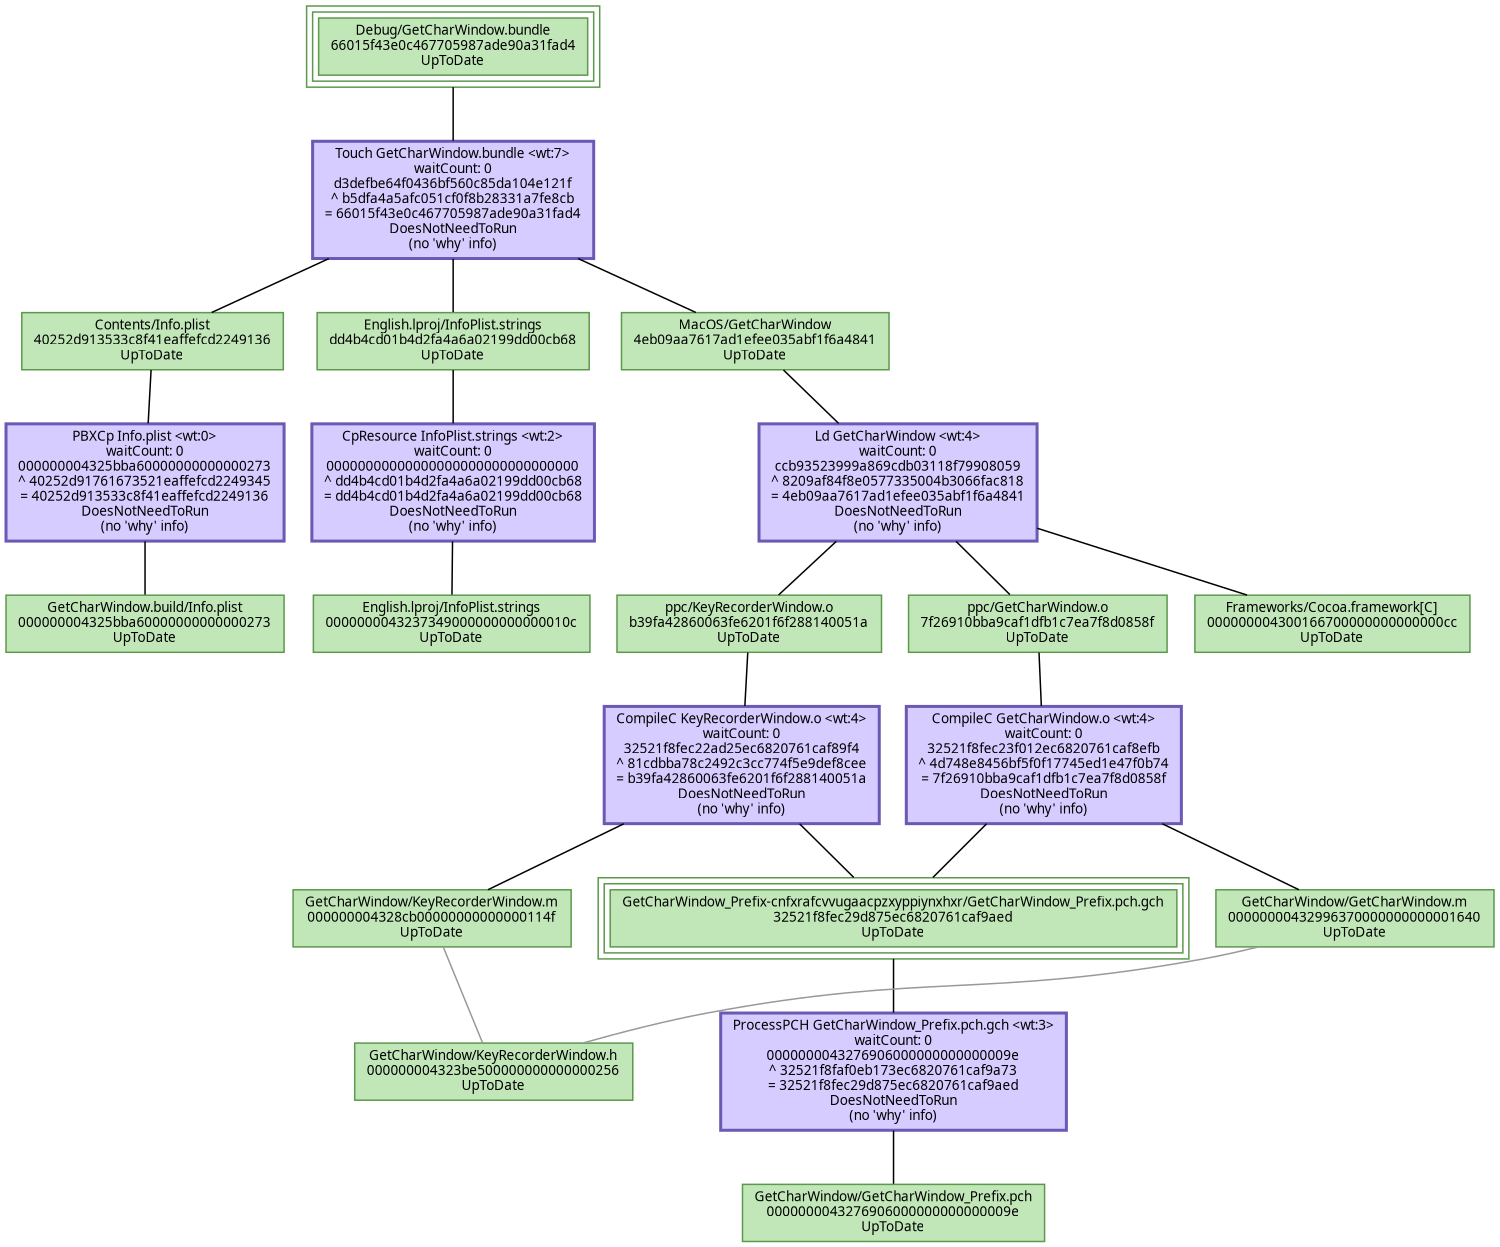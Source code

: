 digraph GetCharWindow {
   size = "10.000000,8.500000";
   concentrate = false;

   node [ shape = box, style = filled, color = "0.3 0.5 0.6", fillcolor = "0.3 0.2 0.9", fontname = "Monaco", fontsize = "9" ];
   n00001 [ label = "Debug/GetCharWindow.bundle\n66015f43e0c467705987ade90a31fad4\nUpToDate", peripheries = 3 ];
   n00002 [ label = "Contents/Info.plist\n40252d913533c8f41eaffefcd2249136\nUpToDate" ];
   n00003 [ label = "GetCharWindow.build/Info.plist\n000000004325bba60000000000000273\nUpToDate" ];
   n00004 [ label = "English.lproj/InfoPlist.strings\ndd4b4cd01b4d2fa4a6a02199dd00cb68\nUpToDate" ];
   n00005 [ label = "English.lproj/InfoPlist.strings\n0000000043237349000000000000010c\nUpToDate" ];
   n00006 [ label = "ppc/KeyRecorderWindow.o\nb39fa42860063fe6201f6f288140051a\nUpToDate" ];
   n00007 [ label = "GetCharWindow/GetCharWindow_Prefix.pch\n0000000043276906000000000000009e\nUpToDate" ];
   n00008 [ label = "GetCharWindow_Prefix-cnfxrafcvvugaacpzxyppiynxhxr/GetCharWindow_Prefix.pch.gch\n32521f8fec29d875ec6820761caf9aed\nUpToDate", peripheries = 3 ];
   n00009 [ label = "GetCharWindow/KeyRecorderWindow.m\n000000004328cb00000000000000114f\nUpToDate" ];
   n00010 [ label = "ppc/GetCharWindow.o\n7f26910bba9caf1dfb1c7ea7f8d0858f\nUpToDate" ];
   n00011 [ label = "GetCharWindow/GetCharWindow.m\n00000000432996370000000000001640\nUpToDate" ];
   n00012 [ label = "MacOS/GetCharWindow\n4eb09aa7617ad1efee035abf1f6a4841\nUpToDate" ];
   n00013 [ label = "Frameworks/Cocoa.framework[C]\n000000004300166700000000000000cc\nUpToDate" ];
   n00014 [ label = "GetCharWindow/KeyRecorderWindow.h\n000000004323be500000000000000256\nUpToDate" ];

   node [ shape = box, style = "filled,bold", color = "0.7 0.5 0.7", fillcolor = "0.7 0.2 1.0", fontname = "Monaco", fontsize = "9" ];
   c00001 [ label = "PBXCp Info.plist <wt:0>\nwaitCount: 0\n000000004325bba60000000000000273\n^ 40252d91761673521eaffefcd2249345\n= 40252d913533c8f41eaffefcd2249136\nDoesNotNeedToRun\n(no 'why' info)" ];
   c00002 [ label = "CpResource InfoPlist.strings <wt:2>\nwaitCount: 0\n00000000000000000000000000000000\n^ dd4b4cd01b4d2fa4a6a02199dd00cb68\n= dd4b4cd01b4d2fa4a6a02199dd00cb68\nDoesNotNeedToRun\n(no 'why' info)" ];
   c00003 [ label = "CompileC KeyRecorderWindow.o <wt:4>\nwaitCount: 0\n32521f8fec22ad25ec6820761caf89f4\n^ 81cdbba78c2492c3cc774f5e9def8cee\n= b39fa42860063fe6201f6f288140051a\nDoesNotNeedToRun\n(no 'why' info)" ];
   c00004 [ label = "ProcessPCH GetCharWindow_Prefix.pch.gch <wt:3>\nwaitCount: 0\n0000000043276906000000000000009e\n^ 32521f8faf0eb173ec6820761caf9a73\n= 32521f8fec29d875ec6820761caf9aed\nDoesNotNeedToRun\n(no 'why' info)" ];
   c00005 [ label = "CompileC GetCharWindow.o <wt:4>\nwaitCount: 0\n32521f8fec23f012ec6820761caf8efb\n^ 4d748e8456bf5f0f17745ed1e47f0b74\n= 7f26910bba9caf1dfb1c7ea7f8d0858f\nDoesNotNeedToRun\n(no 'why' info)" ];
   c00006 [ label = "Ld GetCharWindow <wt:4>\nwaitCount: 0\nccb93523999a869cdb03118f79908059\n^ 8209af84f8e0577335004b3066fac818\n= 4eb09aa7617ad1efee035abf1f6a4841\nDoesNotNeedToRun\n(no 'why' info)" ];
   c00007 [ label = "Touch GetCharWindow.bundle <wt:7>\nwaitCount: 0\nd3defbe64f0436bf560c85da104e121f\n^ b5dfa4a5afc051cf0f8b28331a7fe8cb\n= 66015f43e0c467705987ade90a31fad4\nDoesNotNeedToRun\n(no 'why' info)" ];

   edge [ style = solid, color = black, arrowhead = none, arrowtail = normal ];
   n00001 -> { c00007 };
   n00002 -> { c00001 };
   n00004 -> { c00002 };
   n00006 -> { c00003 };
   n00008 -> { c00004 };
   n00010 -> { c00005 };
   n00012 -> { c00006 };
   c00001 -> { n00003 };
   c00002 -> { n00005 n00005 };
   c00003 -> { n00008 n00009 };
   c00004 -> { n00007 };
   c00005 -> { n00008 n00011 };
   c00006 -> { n00006 n00010 n00013 };
   c00007 -> { n00002 n00004 n00012 };

   edge [ style = solid, color = gray60, arrowhead = none, arrowtail = normal ];
   n00009 -> { n00014 };
   n00011 -> { n00014 };
}
